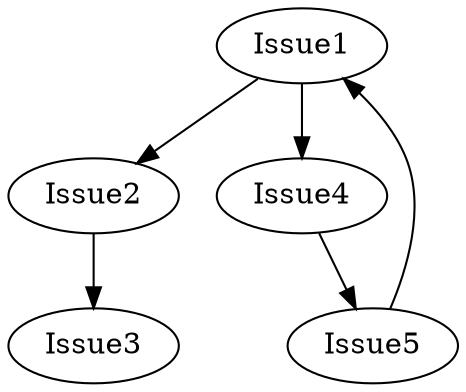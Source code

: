 digraph G {
    Issue1 -> Issue2
    Issue2 -> Issue3
    Issue1 -> Issue4
    Issue4 -> Issue5
    Issue5 -> Issue1
}
